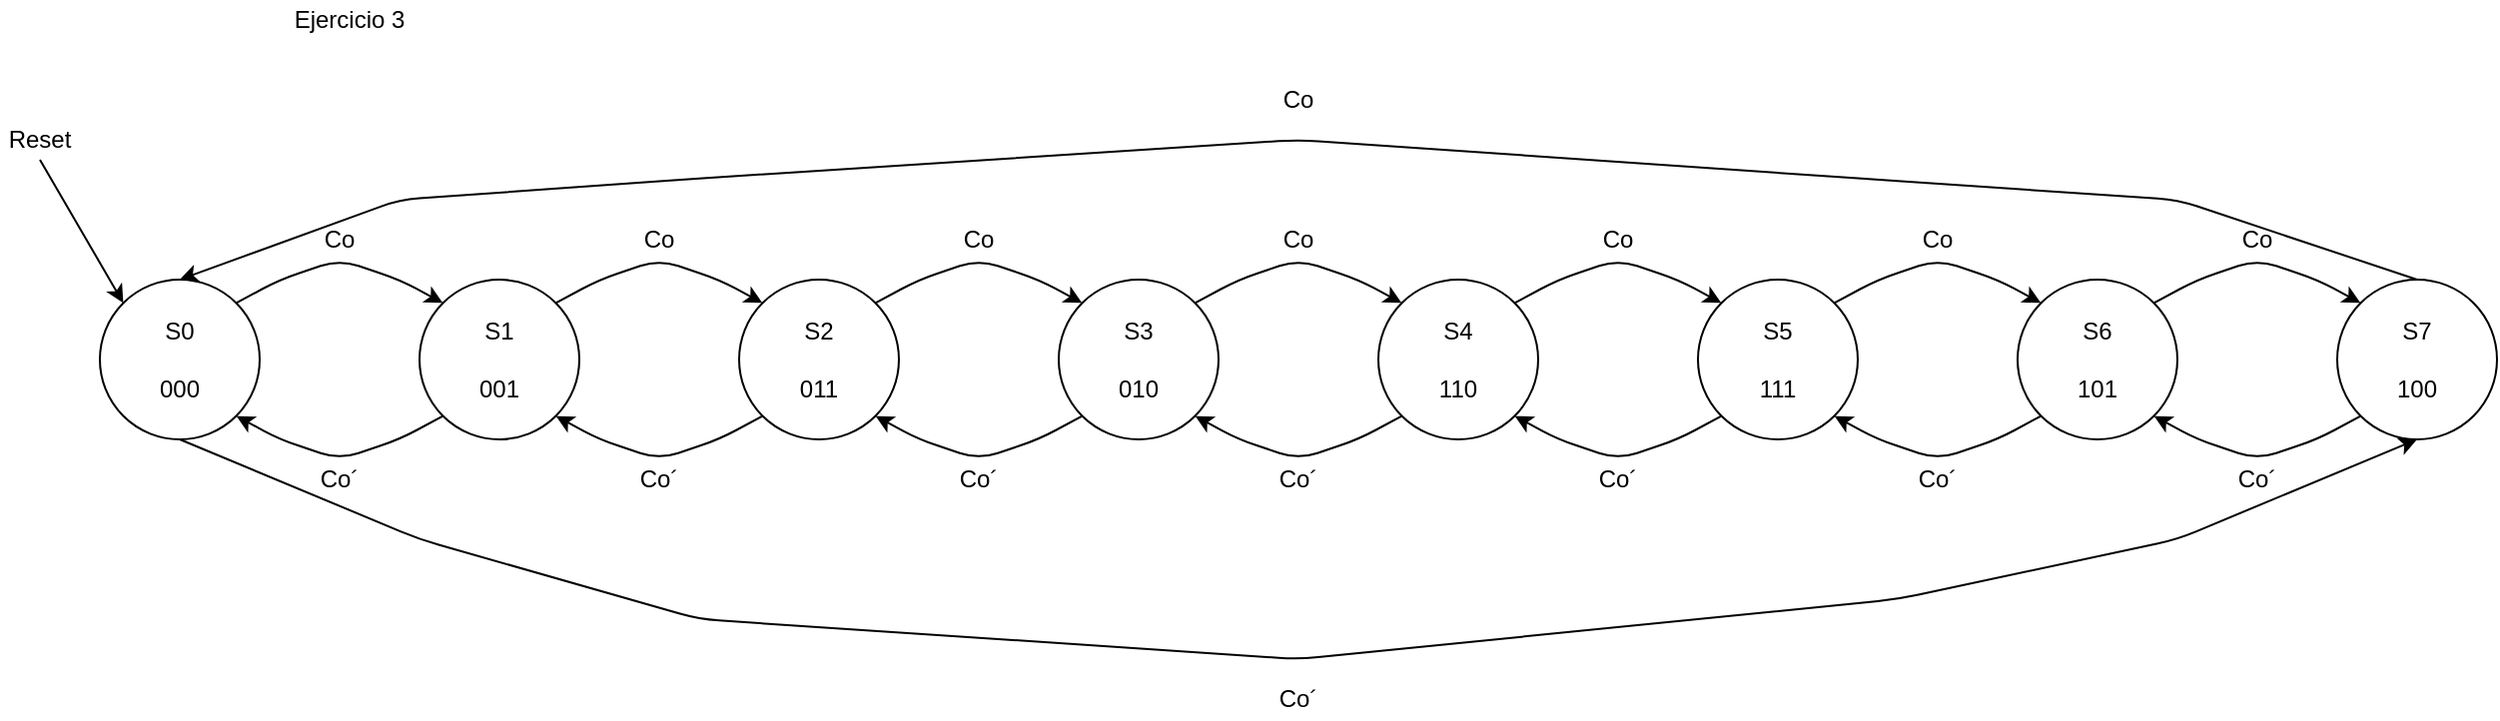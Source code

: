 <mxfile version="13.6.2" type="device"><diagram id="6KIxBpd_0fCvvDKrty5K" name="Page-1"><mxGraphModel dx="1038" dy="647" grid="1" gridSize="10" guides="1" tooltips="1" connect="1" arrows="1" fold="1" page="1" pageScale="1" pageWidth="1600" pageHeight="1169" math="0" shadow="0"><root><mxCell id="0"/><mxCell id="1" parent="0"/><mxCell id="LXgMkL0PMzlNabg40Alb-1" value="S0&lt;br&gt;&lt;br&gt;000" style="ellipse;whiteSpace=wrap;html=1;aspect=fixed;" parent="1" vertex="1"><mxGeometry x="120" y="280" width="80" height="80" as="geometry"/></mxCell><mxCell id="LXgMkL0PMzlNabg40Alb-2" value="S5&lt;br&gt;&lt;br&gt;111" style="ellipse;whiteSpace=wrap;html=1;aspect=fixed;" parent="1" vertex="1"><mxGeometry x="920" y="280" width="80" height="80" as="geometry"/></mxCell><mxCell id="LXgMkL0PMzlNabg40Alb-3" value="S2&lt;br&gt;&lt;br&gt;011" style="ellipse;whiteSpace=wrap;html=1;aspect=fixed;" parent="1" vertex="1"><mxGeometry x="440" y="280" width="80" height="80" as="geometry"/></mxCell><mxCell id="LXgMkL0PMzlNabg40Alb-4" value="S3&lt;br&gt;&lt;br&gt;010" style="ellipse;whiteSpace=wrap;html=1;aspect=fixed;" parent="1" vertex="1"><mxGeometry x="600" y="280" width="80" height="80" as="geometry"/></mxCell><mxCell id="LXgMkL0PMzlNabg40Alb-5" value="S1&lt;br&gt;&lt;br&gt;001" style="ellipse;whiteSpace=wrap;html=1;aspect=fixed;" parent="1" vertex="1"><mxGeometry x="280" y="280" width="80" height="80" as="geometry"/></mxCell><mxCell id="LXgMkL0PMzlNabg40Alb-6" value="S6&lt;br&gt;&lt;br&gt;101" style="ellipse;whiteSpace=wrap;html=1;aspect=fixed;" parent="1" vertex="1"><mxGeometry x="1080" y="280" width="80" height="80" as="geometry"/></mxCell><mxCell id="LXgMkL0PMzlNabg40Alb-7" value="S7&lt;br&gt;&lt;br&gt;100" style="ellipse;whiteSpace=wrap;html=1;aspect=fixed;" parent="1" vertex="1"><mxGeometry x="1240" y="280" width="80" height="80" as="geometry"/></mxCell><mxCell id="LXgMkL0PMzlNabg40Alb-8" value="S4&lt;br&gt;&lt;br&gt;110" style="ellipse;whiteSpace=wrap;html=1;aspect=fixed;" parent="1" vertex="1"><mxGeometry x="760" y="280" width="80" height="80" as="geometry"/></mxCell><mxCell id="LXgMkL0PMzlNabg40Alb-10" value="" style="endArrow=classic;html=1;exitX=1;exitY=0;exitDx=0;exitDy=0;entryX=0;entryY=0;entryDx=0;entryDy=0;" parent="1" source="LXgMkL0PMzlNabg40Alb-1" target="LXgMkL0PMzlNabg40Alb-5" edge="1"><mxGeometry width="50" height="50" relative="1" as="geometry"><mxPoint x="220" y="250" as="sourcePoint"/><mxPoint x="270" y="200" as="targetPoint"/><Array as="points"><mxPoint x="210" y="280"/><mxPoint x="240" y="270"/><mxPoint x="270" y="280"/></Array></mxGeometry></mxCell><mxCell id="LXgMkL0PMzlNabg40Alb-11" value="" style="endArrow=classic;html=1;exitX=1;exitY=0;exitDx=0;exitDy=0;entryX=0;entryY=0;entryDx=0;entryDy=0;" parent="1" source="LXgMkL0PMzlNabg40Alb-5" target="LXgMkL0PMzlNabg40Alb-3" edge="1"><mxGeometry width="50" height="50" relative="1" as="geometry"><mxPoint x="370" y="300" as="sourcePoint"/><mxPoint x="420" y="250" as="targetPoint"/><Array as="points"><mxPoint x="370" y="280"/><mxPoint x="400" y="270"/><mxPoint x="430" y="280"/></Array></mxGeometry></mxCell><mxCell id="LXgMkL0PMzlNabg40Alb-12" value="" style="endArrow=classic;html=1;exitX=1;exitY=0;exitDx=0;exitDy=0;entryX=0;entryY=0;entryDx=0;entryDy=0;" parent="1" source="LXgMkL0PMzlNabg40Alb-3" target="LXgMkL0PMzlNabg40Alb-4" edge="1"><mxGeometry width="50" height="50" relative="1" as="geometry"><mxPoint x="540" y="300" as="sourcePoint"/><mxPoint x="590" y="250" as="targetPoint"/><Array as="points"><mxPoint x="530" y="280"/><mxPoint x="560" y="270"/><mxPoint x="590" y="280"/></Array></mxGeometry></mxCell><mxCell id="LXgMkL0PMzlNabg40Alb-13" value="" style="endArrow=classic;html=1;exitX=1;exitY=0;exitDx=0;exitDy=0;entryX=0;entryY=0;entryDx=0;entryDy=0;" parent="1" source="LXgMkL0PMzlNabg40Alb-4" target="LXgMkL0PMzlNabg40Alb-8" edge="1"><mxGeometry width="50" height="50" relative="1" as="geometry"><mxPoint x="700" y="290" as="sourcePoint"/><mxPoint x="750" y="240" as="targetPoint"/><Array as="points"><mxPoint x="690" y="280"/><mxPoint x="720" y="270"/><mxPoint x="750" y="280"/></Array></mxGeometry></mxCell><mxCell id="LXgMkL0PMzlNabg40Alb-14" value="" style="endArrow=classic;html=1;exitX=1;exitY=0;exitDx=0;exitDy=0;entryX=0;entryY=0;entryDx=0;entryDy=0;" parent="1" source="LXgMkL0PMzlNabg40Alb-8" target="LXgMkL0PMzlNabg40Alb-2" edge="1"><mxGeometry width="50" height="50" relative="1" as="geometry"><mxPoint x="860" y="280" as="sourcePoint"/><mxPoint x="910" y="230" as="targetPoint"/><Array as="points"><mxPoint x="850" y="280"/><mxPoint x="880" y="270"/><mxPoint x="910" y="280"/></Array></mxGeometry></mxCell><mxCell id="LXgMkL0PMzlNabg40Alb-15" value="" style="endArrow=classic;html=1;exitX=1;exitY=0;exitDx=0;exitDy=0;entryX=0;entryY=0;entryDx=0;entryDy=0;" parent="1" source="LXgMkL0PMzlNabg40Alb-2" target="LXgMkL0PMzlNabg40Alb-6" edge="1"><mxGeometry width="50" height="50" relative="1" as="geometry"><mxPoint x="1010" y="290" as="sourcePoint"/><mxPoint x="1060" y="240" as="targetPoint"/><Array as="points"><mxPoint x="1010" y="280"/><mxPoint x="1040" y="270"/><mxPoint x="1070" y="280"/></Array></mxGeometry></mxCell><mxCell id="LXgMkL0PMzlNabg40Alb-16" value="" style="endArrow=classic;html=1;exitX=1;exitY=0;exitDx=0;exitDy=0;entryX=0;entryY=0;entryDx=0;entryDy=0;" parent="1" source="LXgMkL0PMzlNabg40Alb-6" target="LXgMkL0PMzlNabg40Alb-7" edge="1"><mxGeometry width="50" height="50" relative="1" as="geometry"><mxPoint x="1190" y="290" as="sourcePoint"/><mxPoint x="1230" y="270" as="targetPoint"/><Array as="points"><mxPoint x="1170" y="280"/><mxPoint x="1200" y="270"/><mxPoint x="1230" y="280"/></Array></mxGeometry></mxCell><mxCell id="LXgMkL0PMzlNabg40Alb-18" value="" style="endArrow=classic;html=1;exitX=0;exitY=1;exitDx=0;exitDy=0;entryX=1;entryY=1;entryDx=0;entryDy=0;" parent="1" source="LXgMkL0PMzlNabg40Alb-7" target="LXgMkL0PMzlNabg40Alb-6" edge="1"><mxGeometry width="50" height="50" relative="1" as="geometry"><mxPoint x="1190" y="470" as="sourcePoint"/><mxPoint x="1240" y="420" as="targetPoint"/><Array as="points"><mxPoint x="1230" y="360"/><mxPoint x="1200" y="370"/><mxPoint x="1170" y="360"/></Array></mxGeometry></mxCell><mxCell id="LXgMkL0PMzlNabg40Alb-19" value="" style="endArrow=classic;html=1;entryX=1;entryY=1;entryDx=0;entryDy=0;exitX=0;exitY=1;exitDx=0;exitDy=0;" parent="1" source="LXgMkL0PMzlNabg40Alb-6" target="LXgMkL0PMzlNabg40Alb-2" edge="1"><mxGeometry width="50" height="50" relative="1" as="geometry"><mxPoint x="1040" y="420" as="sourcePoint"/><mxPoint x="1090" y="370" as="targetPoint"/><Array as="points"><mxPoint x="1070" y="360"/><mxPoint x="1040" y="370"/><mxPoint x="1010" y="360"/></Array></mxGeometry></mxCell><mxCell id="LXgMkL0PMzlNabg40Alb-20" value="" style="endArrow=classic;html=1;entryX=1;entryY=1;entryDx=0;entryDy=0;exitX=0;exitY=1;exitDx=0;exitDy=0;" parent="1" source="LXgMkL0PMzlNabg40Alb-2" target="LXgMkL0PMzlNabg40Alb-8" edge="1"><mxGeometry width="50" height="50" relative="1" as="geometry"><mxPoint x="860" y="440" as="sourcePoint"/><mxPoint x="870" y="350" as="targetPoint"/><Array as="points"><mxPoint x="910" y="360"/><mxPoint x="880" y="370"/><mxPoint x="850" y="360"/></Array></mxGeometry></mxCell><mxCell id="LXgMkL0PMzlNabg40Alb-21" value="" style="endArrow=classic;html=1;entryX=1;entryY=1;entryDx=0;entryDy=0;exitX=0;exitY=1;exitDx=0;exitDy=0;" parent="1" source="LXgMkL0PMzlNabg40Alb-8" target="LXgMkL0PMzlNabg40Alb-4" edge="1"><mxGeometry width="50" height="50" relative="1" as="geometry"><mxPoint x="700" y="420" as="sourcePoint"/><mxPoint x="750" y="370" as="targetPoint"/><Array as="points"><mxPoint x="750" y="360"/><mxPoint x="720" y="370"/><mxPoint x="690" y="360"/></Array></mxGeometry></mxCell><mxCell id="LXgMkL0PMzlNabg40Alb-22" value="" style="endArrow=classic;html=1;entryX=1;entryY=1;entryDx=0;entryDy=0;exitX=0;exitY=1;exitDx=0;exitDy=0;" parent="1" source="LXgMkL0PMzlNabg40Alb-4" target="LXgMkL0PMzlNabg40Alb-3" edge="1"><mxGeometry width="50" height="50" relative="1" as="geometry"><mxPoint x="530" y="430" as="sourcePoint"/><mxPoint x="580" y="380" as="targetPoint"/><Array as="points"><mxPoint x="590" y="360"/><mxPoint x="560" y="370"/><mxPoint x="530" y="360"/></Array></mxGeometry></mxCell><mxCell id="LXgMkL0PMzlNabg40Alb-23" value="" style="endArrow=classic;html=1;entryX=1;entryY=1;entryDx=0;entryDy=0;exitX=0;exitY=1;exitDx=0;exitDy=0;" parent="1" source="LXgMkL0PMzlNabg40Alb-3" target="LXgMkL0PMzlNabg40Alb-5" edge="1"><mxGeometry width="50" height="50" relative="1" as="geometry"><mxPoint x="370" y="440" as="sourcePoint"/><mxPoint x="420" y="390" as="targetPoint"/><Array as="points"><mxPoint x="430" y="360"/><mxPoint x="400" y="370"/><mxPoint x="370" y="360"/></Array></mxGeometry></mxCell><mxCell id="LXgMkL0PMzlNabg40Alb-24" value="" style="endArrow=classic;html=1;entryX=1;entryY=1;entryDx=0;entryDy=0;exitX=0;exitY=1;exitDx=0;exitDy=0;" parent="1" source="LXgMkL0PMzlNabg40Alb-5" target="LXgMkL0PMzlNabg40Alb-1" edge="1"><mxGeometry width="50" height="50" relative="1" as="geometry"><mxPoint x="220" y="430" as="sourcePoint"/><mxPoint x="270" y="380" as="targetPoint"/><Array as="points"><mxPoint x="270" y="360"/><mxPoint x="240" y="370"/><mxPoint x="210" y="360"/></Array></mxGeometry></mxCell><mxCell id="LXgMkL0PMzlNabg40Alb-25" value="" style="endArrow=classic;html=1;entryX=0;entryY=0;entryDx=0;entryDy=0;" parent="1" target="LXgMkL0PMzlNabg40Alb-1" edge="1"><mxGeometry width="50" height="50" relative="1" as="geometry"><mxPoint x="90" y="220" as="sourcePoint"/><mxPoint x="120" y="230" as="targetPoint"/></mxGeometry></mxCell><mxCell id="LXgMkL0PMzlNabg40Alb-28" value="Reset" style="text;html=1;strokeColor=none;fillColor=none;align=center;verticalAlign=middle;whiteSpace=wrap;rounded=0;" parent="1" vertex="1"><mxGeometry x="70" y="200" width="40" height="20" as="geometry"/></mxCell><mxCell id="LXgMkL0PMzlNabg40Alb-30" value="Co" style="text;html=1;strokeColor=none;fillColor=none;align=center;verticalAlign=middle;whiteSpace=wrap;rounded=0;" parent="1" vertex="1"><mxGeometry x="220" y="250" width="40" height="20" as="geometry"/></mxCell><mxCell id="LXgMkL0PMzlNabg40Alb-31" value="Co" style="text;html=1;strokeColor=none;fillColor=none;align=center;verticalAlign=middle;whiteSpace=wrap;rounded=0;" parent="1" vertex="1"><mxGeometry x="380" y="250" width="40" height="20" as="geometry"/></mxCell><mxCell id="LXgMkL0PMzlNabg40Alb-32" value="Co" style="text;html=1;strokeColor=none;fillColor=none;align=center;verticalAlign=middle;whiteSpace=wrap;rounded=0;" parent="1" vertex="1"><mxGeometry x="540" y="250" width="40" height="20" as="geometry"/></mxCell><mxCell id="LXgMkL0PMzlNabg40Alb-33" value="Co" style="text;html=1;strokeColor=none;fillColor=none;align=center;verticalAlign=middle;whiteSpace=wrap;rounded=0;" parent="1" vertex="1"><mxGeometry x="700" y="250" width="40" height="20" as="geometry"/></mxCell><mxCell id="LXgMkL0PMzlNabg40Alb-34" value="Co" style="text;html=1;strokeColor=none;fillColor=none;align=center;verticalAlign=middle;whiteSpace=wrap;rounded=0;" parent="1" vertex="1"><mxGeometry x="860" y="250" width="40" height="20" as="geometry"/></mxCell><mxCell id="LXgMkL0PMzlNabg40Alb-35" value="Co" style="text;html=1;strokeColor=none;fillColor=none;align=center;verticalAlign=middle;whiteSpace=wrap;rounded=0;" parent="1" vertex="1"><mxGeometry x="1020" y="250" width="40" height="20" as="geometry"/></mxCell><mxCell id="LXgMkL0PMzlNabg40Alb-36" value="Co" style="text;html=1;strokeColor=none;fillColor=none;align=center;verticalAlign=middle;whiteSpace=wrap;rounded=0;" parent="1" vertex="1"><mxGeometry x="700" y="180" width="40" height="20" as="geometry"/></mxCell><mxCell id="LXgMkL0PMzlNabg40Alb-37" value="Co" style="text;html=1;strokeColor=none;fillColor=none;align=center;verticalAlign=middle;whiteSpace=wrap;rounded=0;" parent="1" vertex="1"><mxGeometry x="1180" y="250" width="40" height="20" as="geometry"/></mxCell><mxCell id="LXgMkL0PMzlNabg40Alb-38" value="Co´" style="text;html=1;strokeColor=none;fillColor=none;align=center;verticalAlign=middle;whiteSpace=wrap;rounded=0;" parent="1" vertex="1"><mxGeometry x="700" y="370" width="40" height="20" as="geometry"/></mxCell><mxCell id="LXgMkL0PMzlNabg40Alb-40" value="Co´" style="text;html=1;strokeColor=none;fillColor=none;align=center;verticalAlign=middle;whiteSpace=wrap;rounded=0;" parent="1" vertex="1"><mxGeometry x="380" y="370" width="40" height="20" as="geometry"/></mxCell><mxCell id="LXgMkL0PMzlNabg40Alb-41" value="Co´" style="text;html=1;strokeColor=none;fillColor=none;align=center;verticalAlign=middle;whiteSpace=wrap;rounded=0;" parent="1" vertex="1"><mxGeometry x="540" y="370" width="40" height="20" as="geometry"/></mxCell><mxCell id="LXgMkL0PMzlNabg40Alb-42" value="Co´" style="text;html=1;strokeColor=none;fillColor=none;align=center;verticalAlign=middle;whiteSpace=wrap;rounded=0;" parent="1" vertex="1"><mxGeometry x="220" y="370" width="40" height="20" as="geometry"/></mxCell><mxCell id="LXgMkL0PMzlNabg40Alb-43" value="Co´" style="text;html=1;strokeColor=none;fillColor=none;align=center;verticalAlign=middle;whiteSpace=wrap;rounded=0;" parent="1" vertex="1"><mxGeometry x="700" y="480" width="40" height="20" as="geometry"/></mxCell><mxCell id="LXgMkL0PMzlNabg40Alb-44" value="Co´" style="text;html=1;strokeColor=none;fillColor=none;align=center;verticalAlign=middle;whiteSpace=wrap;rounded=0;" parent="1" vertex="1"><mxGeometry x="860" y="370" width="40" height="20" as="geometry"/></mxCell><mxCell id="LXgMkL0PMzlNabg40Alb-45" value="Co´" style="text;html=1;strokeColor=none;fillColor=none;align=center;verticalAlign=middle;whiteSpace=wrap;rounded=0;" parent="1" vertex="1"><mxGeometry x="1020" y="370" width="40" height="20" as="geometry"/></mxCell><mxCell id="LXgMkL0PMzlNabg40Alb-46" value="Co´" style="text;html=1;strokeColor=none;fillColor=none;align=center;verticalAlign=middle;whiteSpace=wrap;rounded=0;" parent="1" vertex="1"><mxGeometry x="1180" y="370" width="40" height="20" as="geometry"/></mxCell><mxCell id="LXgMkL0PMzlNabg40Alb-47" value="" style="endArrow=classic;html=1;exitX=0.5;exitY=1;exitDx=0;exitDy=0;entryX=0.5;entryY=1;entryDx=0;entryDy=0;" parent="1" source="LXgMkL0PMzlNabg40Alb-1" target="LXgMkL0PMzlNabg40Alb-7" edge="1"><mxGeometry width="50" height="50" relative="1" as="geometry"><mxPoint x="300" y="530" as="sourcePoint"/><mxPoint x="350" y="480" as="targetPoint"/><Array as="points"><mxPoint x="280" y="410"/><mxPoint x="420" y="450"/><mxPoint x="720" y="470"/><mxPoint x="1020" y="440"/><mxPoint x="1160" y="410"/></Array></mxGeometry></mxCell><mxCell id="LXgMkL0PMzlNabg40Alb-48" value="" style="endArrow=classic;html=1;exitX=0.5;exitY=0;exitDx=0;exitDy=0;entryX=0.5;entryY=0;entryDx=0;entryDy=0;" parent="1" source="LXgMkL0PMzlNabg40Alb-7" target="LXgMkL0PMzlNabg40Alb-1" edge="1"><mxGeometry width="50" height="50" relative="1" as="geometry"><mxPoint x="1300" y="270" as="sourcePoint"/><mxPoint x="1350" y="220" as="targetPoint"/><Array as="points"><mxPoint x="1160" y="240"/><mxPoint x="1010" y="230"/><mxPoint x="720" y="210"/><mxPoint x="410" y="230"/><mxPoint x="270" y="240"/></Array></mxGeometry></mxCell><mxCell id="JLH-DPoAKWgnmYhWx2t0-1" value="Ejercicio 3" style="text;html=1;strokeColor=none;fillColor=none;align=center;verticalAlign=middle;whiteSpace=wrap;rounded=0;" vertex="1" parent="1"><mxGeometry x="210" y="140" width="70" height="20" as="geometry"/></mxCell></root></mxGraphModel></diagram></mxfile>